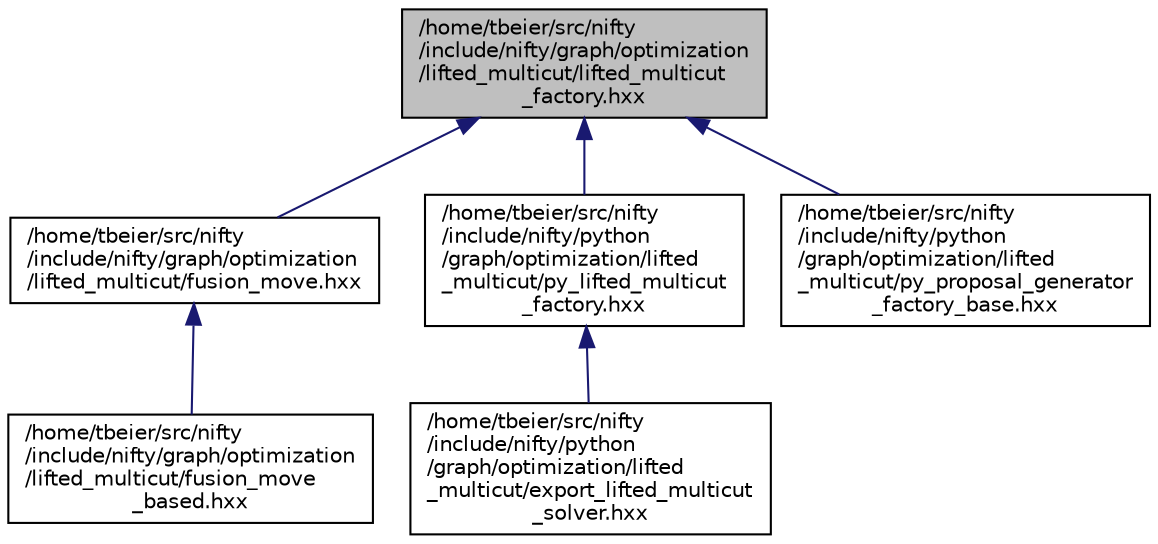 digraph "/home/tbeier/src/nifty/include/nifty/graph/optimization/lifted_multicut/lifted_multicut_factory.hxx"
{
  edge [fontname="Helvetica",fontsize="10",labelfontname="Helvetica",labelfontsize="10"];
  node [fontname="Helvetica",fontsize="10",shape=record];
  Node1 [label="/home/tbeier/src/nifty\l/include/nifty/graph/optimization\l/lifted_multicut/lifted_multicut\l_factory.hxx",height=0.2,width=0.4,color="black", fillcolor="grey75", style="filled", fontcolor="black"];
  Node1 -> Node2 [dir="back",color="midnightblue",fontsize="10",style="solid"];
  Node2 [label="/home/tbeier/src/nifty\l/include/nifty/graph/optimization\l/lifted_multicut/fusion_move.hxx",height=0.2,width=0.4,color="black", fillcolor="white", style="filled",URL="$lifted__multicut_2fusion__move_8hxx.html"];
  Node2 -> Node3 [dir="back",color="midnightblue",fontsize="10",style="solid"];
  Node3 [label="/home/tbeier/src/nifty\l/include/nifty/graph/optimization\l/lifted_multicut/fusion_move\l_based.hxx",height=0.2,width=0.4,color="black", fillcolor="white", style="filled",URL="$lifted__multicut_2fusion__move__based_8hxx.html"];
  Node1 -> Node4 [dir="back",color="midnightblue",fontsize="10",style="solid"];
  Node4 [label="/home/tbeier/src/nifty\l/include/nifty/python\l/graph/optimization/lifted\l_multicut/py_lifted_multicut\l_factory.hxx",height=0.2,width=0.4,color="black", fillcolor="white", style="filled",URL="$py__lifted__multicut__factory_8hxx.html"];
  Node4 -> Node5 [dir="back",color="midnightblue",fontsize="10",style="solid"];
  Node5 [label="/home/tbeier/src/nifty\l/include/nifty/python\l/graph/optimization/lifted\l_multicut/export_lifted_multicut\l_solver.hxx",height=0.2,width=0.4,color="black", fillcolor="white", style="filled",URL="$export__lifted__multicut__solver_8hxx.html"];
  Node1 -> Node6 [dir="back",color="midnightblue",fontsize="10",style="solid"];
  Node6 [label="/home/tbeier/src/nifty\l/include/nifty/python\l/graph/optimization/lifted\l_multicut/py_proposal_generator\l_factory_base.hxx",height=0.2,width=0.4,color="black", fillcolor="white", style="filled",URL="$lifted__multicut_2py__proposal__generator__factory__base_8hxx.html"];
}
